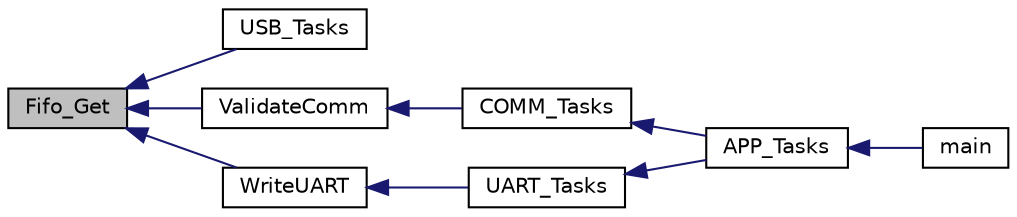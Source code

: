 digraph "Fifo_Get"
{
  edge [fontname="Helvetica",fontsize="10",labelfontname="Helvetica",labelfontsize="10"];
  node [fontname="Helvetica",fontsize="10",shape=record];
  rankdir="LR";
  Node648 [label="Fifo_Get",height=0.2,width=0.4,color="black", fillcolor="grey75", style="filled", fontcolor="black"];
  Node648 -> Node649 [dir="back",color="midnightblue",fontsize="10",style="solid",fontname="Helvetica"];
  Node649 [label="USB_Tasks",height=0.2,width=0.4,color="black", fillcolor="white", style="filled",URL="$_u_s_b_8h.html#a9a0d9bb70d35b7b2997594a56b7db71d"];
  Node648 -> Node650 [dir="back",color="midnightblue",fontsize="10",style="solid",fontname="Helvetica"];
  Node650 [label="ValidateComm",height=0.2,width=0.4,color="black", fillcolor="white", style="filled",URL="$commmodule_8c.html#a764430fc16209afb9056738eb23b69c5"];
  Node650 -> Node651 [dir="back",color="midnightblue",fontsize="10",style="solid",fontname="Helvetica"];
  Node651 [label="COMM_Tasks",height=0.2,width=0.4,color="black", fillcolor="white", style="filled",URL="$inszt___u_s_b_8c.html#a58032003b728b9659d8ec40e2b565169"];
  Node651 -> Node652 [dir="back",color="midnightblue",fontsize="10",style="solid",fontname="Helvetica"];
  Node652 [label="APP_Tasks",height=0.2,width=0.4,color="black", fillcolor="white", style="filled",URL="$inszt__wl__sps_8c.html#a859aee46b660cfee47cfd45ce08f6862"];
  Node652 -> Node653 [dir="back",color="midnightblue",fontsize="10",style="solid",fontname="Helvetica"];
  Node653 [label="main",height=0.2,width=0.4,color="black", fillcolor="white", style="filled",URL="$main_8c.html#a840291bc02cba5474a4cb46a9b9566fe"];
  Node648 -> Node654 [dir="back",color="midnightblue",fontsize="10",style="solid",fontname="Helvetica"];
  Node654 [label="WriteUART",height=0.2,width=0.4,color="black", fillcolor="white", style="filled",URL="$_u_a_r_t_8c.html#a04847dad9f416306723e78f9a048bfd1"];
  Node654 -> Node655 [dir="back",color="midnightblue",fontsize="10",style="solid",fontname="Helvetica"];
  Node655 [label="UART_Tasks",height=0.2,width=0.4,color="black", fillcolor="white", style="filled",URL="$_u_a_r_t_8c.html#aab7c894c540f5df89f5dc640f0379953"];
  Node655 -> Node652 [dir="back",color="midnightblue",fontsize="10",style="solid",fontname="Helvetica"];
}

